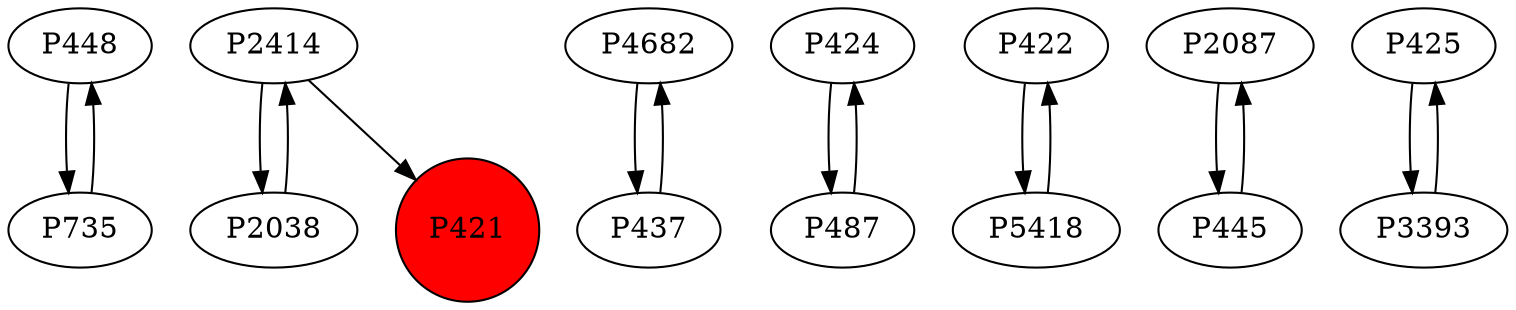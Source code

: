 digraph {
	P448 -> P735
	P2414 -> P2038
	P4682 -> P437
	P735 -> P448
	P424 -> P487
	P2038 -> P2414
	P422 -> P5418
	P5418 -> P422
	P437 -> P4682
	P2087 -> P445
	P2414 -> P421
	P487 -> P424
	P425 -> P3393
	P3393 -> P425
	P445 -> P2087
	P421 [shape=circle]
	P421 [style=filled]
	P421 [fillcolor=red]
}